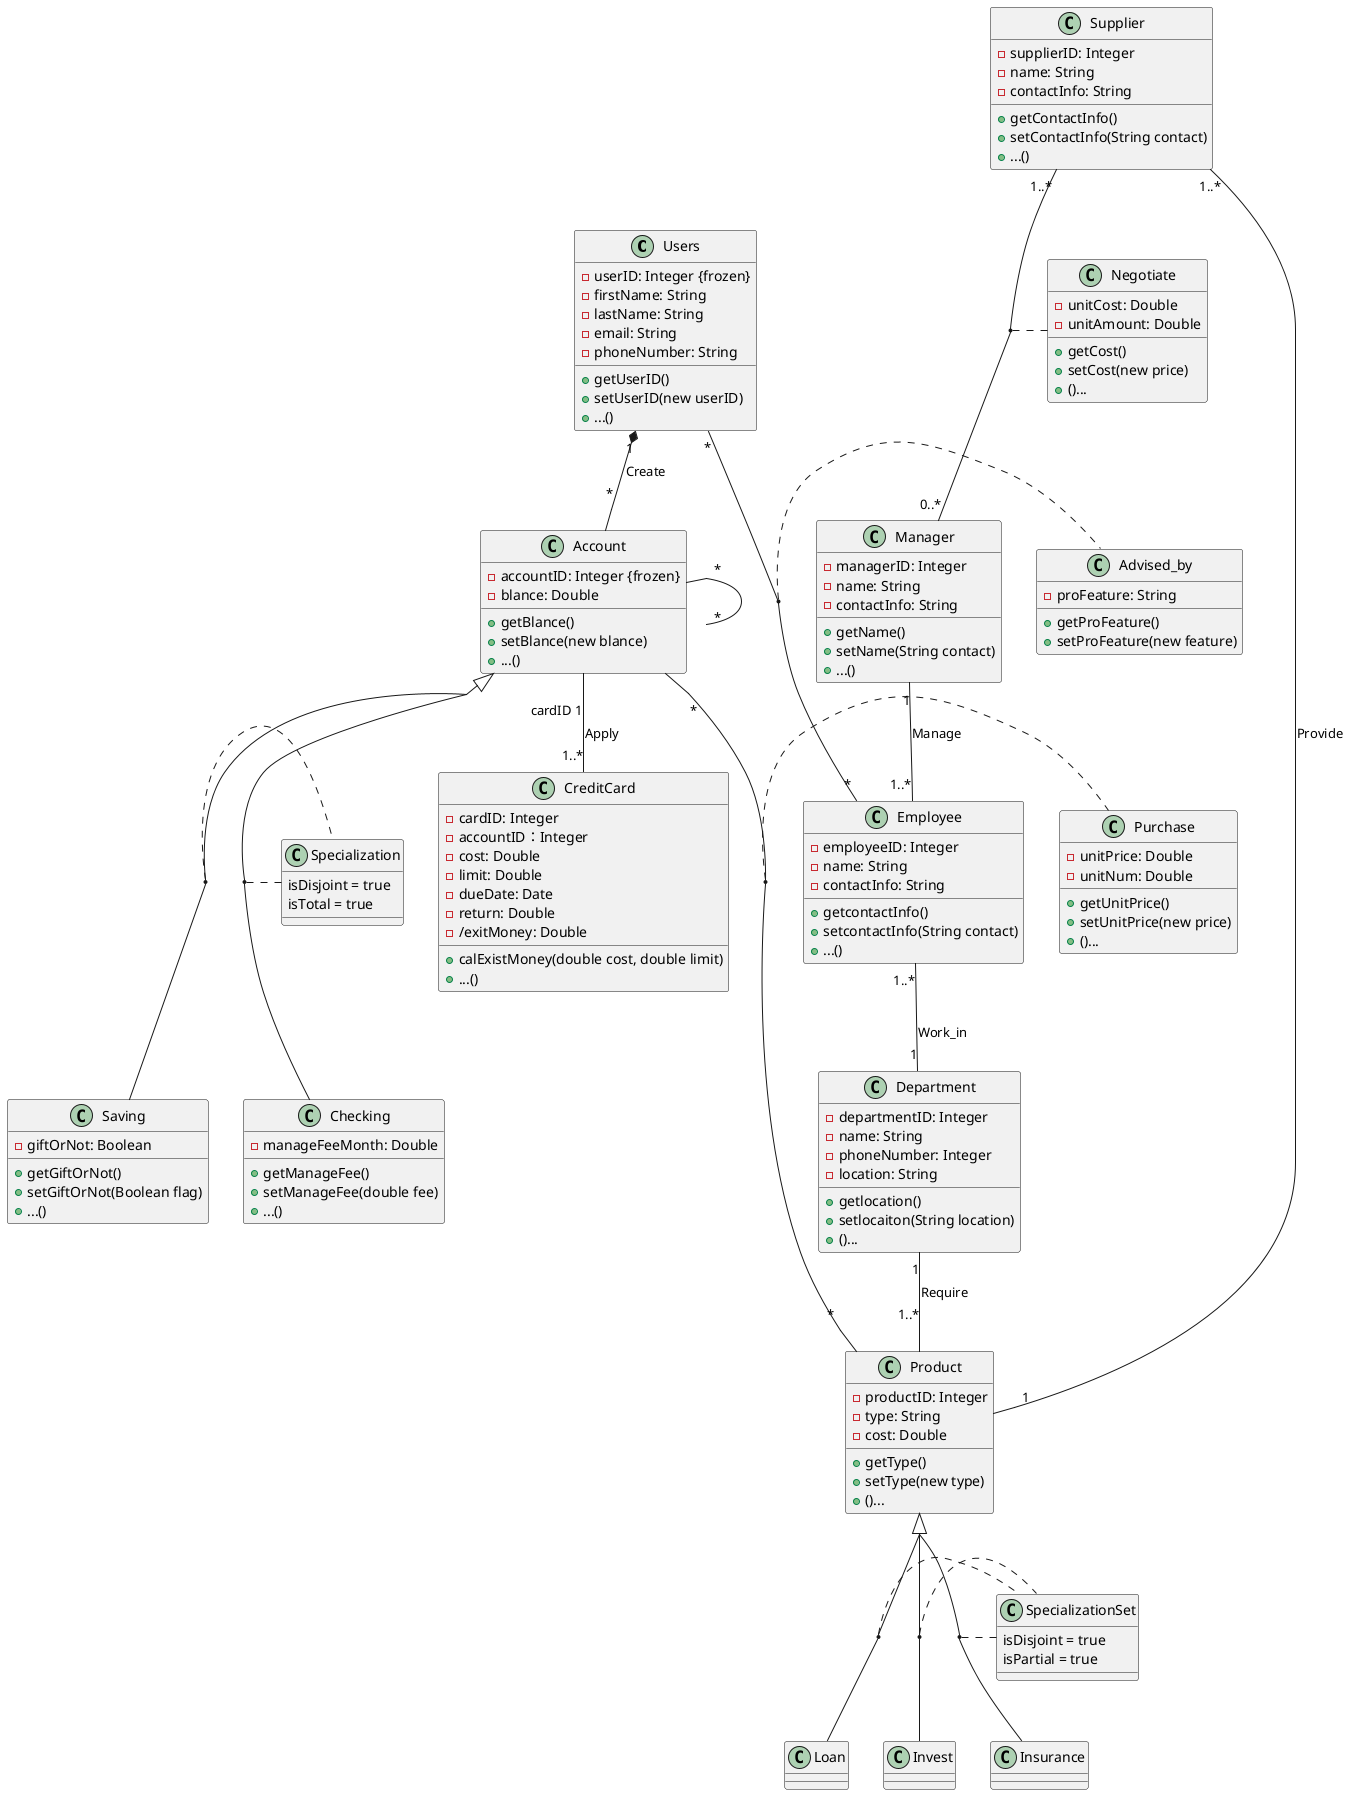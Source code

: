 @startuml
skinparam groupInheritance 2
class Users {
    - userID: Integer {frozen} 
    - firstName: String
    - lastName: String
    - email: String
    - phoneNumber: String

    +getUserID()
    +setUserID(new userID)
    +...()
}

Users "*" -- "*" Employee
(Users, Employee) . Advised_by

class Advised_by {
    - proFeature: String

    + getProFeature()
    + setProFeature(new feature)
}


class Account {
    - accountID: Integer {frozen}
    - blance: Double

    +getBlance()
    +setBlance(new blance)
    +...()
}

Users "1" *-- "*" Account:Create
Account "*" -- "*" Product
(Account, Product) . Purchase

Account "*" -- "*" Account

class Purchase {
    - unitPrice: Double
    - unitNum: Double

    +getUnitPrice()
    +setUnitPrice(new price)
    +()...
}

class Checking extends Account{
    - manageFeeMonth: Double

    +getManageFee()
    +setManageFee(double fee) 
    +...()
}

class Saving extends Account {
    - giftOrNot: Boolean
    
    +getGiftOrNot()
    +setGiftOrNot(Boolean flag)
    +...()
}

class CreditCard {
    - cardID: Integer 
    - accountID：Integer
    - cost: Double
    - limit: Double
    - dueDate: Date
    - return: Double
    - /exitMoney: Double

    +calExistMoney(double cost, double limit)
    +...()
}



class Manager {
    - managerID: Integer
    - name: String
    - contactInfo: String

    +getName()
    +setName(String contact)
    +...()
}

class Supplier {
    - supplierID: Integer
    - name: String
    - contactInfo: String

    +getContactInfo()
    +setContactInfo(String contact)
    +...()
}

Supplier "1..*" -- "0..*" Manager
Supplier "1..*" -- "1" Product: Provide
(Supplier, Manager) . Negotiate

class Negotiate {
    - unitCost: Double
    - unitAmount: Double

    +getCost()
    +setCost(new price)
    +()...
}

class Employee {
    - employeeID: Integer
    - name: String
    - contactInfo: String

    +getcontactInfo()
    +setcontactInfo(String contact)
    +...()
}

Manager "1" -- "1..*" Employee:Manage

class Department {
    - departmentID: Integer
    - name: String
    - phoneNumber: Integer
    - location: String

    +getlocation()
    +setlocaiton(String location)
    +()...
}

Department "1" -- "1..*" Product: Require

Employee "1..*" -- "1" Department:Work_in

class Product{
    - productID: Integer
    - type: String
    - cost: Double

    +getType()
    +setType(new type)
    +()...
}

(Account, Saving) .. Specialization
(Account, Checking) .. Specialization
class Specialization {
    isDisjoint = true
    isTotal = true
}

Product <|-- Loan
Product <|-- Invest
Product <|-- Insurance


(Product, Loan) .. SpecializationSet 
(Product, Invest) .. SpecializationSet 
(Product, Insurance) .. SpecializationSet 

class SpecializationSet { 
    isDisjoint = true 
    isPartial = true 
}
' class Loan extends Product {

' }

' class Invest extends Product{

' }

' class Insurance extends Product{

' }
Account "cardID 1" -- "1..*" CreditCard : Apply
@enduml